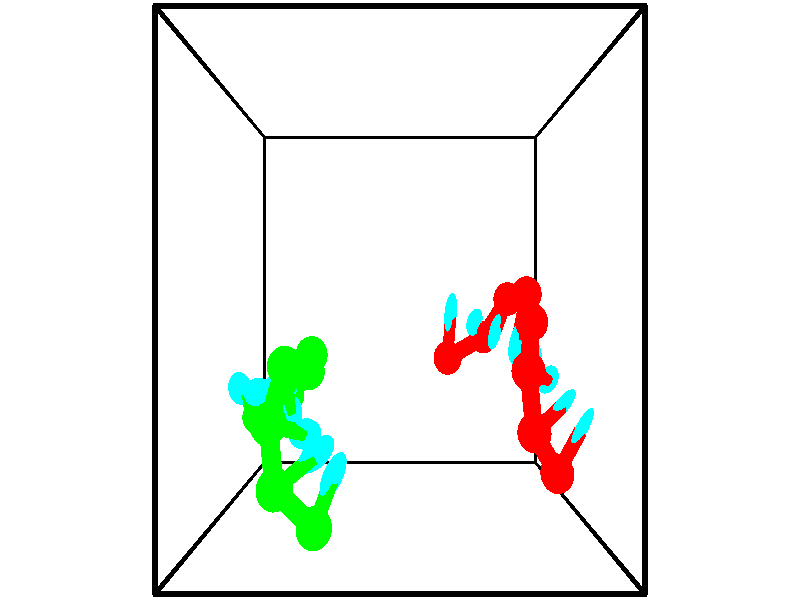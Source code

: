// switches for output
#declare DRAW_BASES = 1; // possible values are 0, 1; only relevant for DNA ribbons
#declare DRAW_BASES_TYPE = 3; // possible values are 1, 2, 3; only relevant for DNA ribbons
#declare DRAW_FOG = 0; // set to 1 to enable fog

#include "colors.inc"

#include "transforms.inc"
background { rgb <1, 1, 1>}

#default {
   normal{
       ripples 0.25
       frequency 0.20
       turbulence 0.2
       lambda 5
   }
	finish {
		phong 0.1
		phong_size 40.
	}
}

// original window dimensions: 1024x640


// camera settings

camera {
	sky <-0, 1, 0>
	up <-0, 1, 0>
	right 1.6 * <1, 0, 0>
	location <2.5, 2.5, 11.1562>
	look_at <2.5, 2.5, 2.5>
	direction <0, 0, -8.6562>
	angle 67.0682
}


# declare cpy_camera_pos = <2.5, 2.5, 11.1562>;
# if (DRAW_FOG = 1)
fog {
	fog_type 2
	up vnormalize(cpy_camera_pos)
	color rgbt<1,1,1,0.3>
	distance 1e-5
	fog_alt 3e-3
	fog_offset 4
}
# end


// LIGHTS

# declare lum = 6;
global_settings {
	ambient_light rgb lum * <0.05, 0.05, 0.05>
	max_trace_level 15
}# declare cpy_direct_light_amount = 0.25;
light_source
{	1000 * <-1, -1, 1>,
	rgb lum * cpy_direct_light_amount
	parallel
}

light_source
{	1000 * <1, 1, -1>,
	rgb lum * cpy_direct_light_amount
	parallel
}

// strand 0

// nucleotide -1

// particle -1
sphere {
	<3.350789, 1.639598, 0.383989> 0.250000
	pigment { color rgbt <1,0,0,0> }
	no_shadow
}
cylinder {
	<3.373085, 2.022583, 0.497238>,  <3.386463, 2.252374, 0.565188>, 0.100000
	pigment { color rgbt <1,0,0,0> }
	no_shadow
}
cylinder {
	<3.373085, 2.022583, 0.497238>,  <3.350789, 1.639598, 0.383989>, 0.100000
	pigment { color rgbt <1,0,0,0> }
	no_shadow
}

// particle -1
sphere {
	<3.373085, 2.022583, 0.497238> 0.100000
	pigment { color rgbt <1,0,0,0> }
	no_shadow
}
sphere {
	0, 1
	scale<0.080000,0.200000,0.300000>
	matrix <0.867926, -0.186638, 0.460294,
		0.493556, 0.220073, -0.841410,
		0.055741, 0.957462, 0.283123,
		3.389807, 2.309822, 0.582175>
	pigment { color rgbt <0,1,1,0> }
	no_shadow
}
cylinder {
	<4.033593, 1.934745, 0.063576>,  <3.350789, 1.639598, 0.383989>, 0.130000
	pigment { color rgbt <1,0,0,0> }
	no_shadow
}

// nucleotide -1

// particle -1
sphere {
	<4.033593, 1.934745, 0.063576> 0.250000
	pigment { color rgbt <1,0,0,0> }
	no_shadow
}
cylinder {
	<3.896992, 2.073441, 0.413010>,  <3.815031, 2.156658, 0.622670>, 0.100000
	pigment { color rgbt <1,0,0,0> }
	no_shadow
}
cylinder {
	<3.896992, 2.073441, 0.413010>,  <4.033593, 1.934745, 0.063576>, 0.100000
	pigment { color rgbt <1,0,0,0> }
	no_shadow
}

// particle -1
sphere {
	<3.896992, 2.073441, 0.413010> 0.100000
	pigment { color rgbt <1,0,0,0> }
	no_shadow
}
sphere {
	0, 1
	scale<0.080000,0.200000,0.300000>
	matrix <0.774077, -0.423414, 0.470664,
		0.533085, 0.836955, -0.123804,
		-0.341504, 0.346738, 0.873583,
		3.794540, 2.177462, 0.675085>
	pigment { color rgbt <0,1,1,0> }
	no_shadow
}
cylinder {
	<4.421849, 2.514203, 0.369529>,  <4.033593, 1.934745, 0.063576>, 0.130000
	pigment { color rgbt <1,0,0,0> }
	no_shadow
}

// nucleotide -1

// particle -1
sphere {
	<4.421849, 2.514203, 0.369529> 0.250000
	pigment { color rgbt <1,0,0,0> }
	no_shadow
}
cylinder {
	<4.257458, 2.246185, 0.616798>,  <4.158823, 2.085375, 0.765160>, 0.100000
	pigment { color rgbt <1,0,0,0> }
	no_shadow
}
cylinder {
	<4.257458, 2.246185, 0.616798>,  <4.421849, 2.514203, 0.369529>, 0.100000
	pigment { color rgbt <1,0,0,0> }
	no_shadow
}

// particle -1
sphere {
	<4.257458, 2.246185, 0.616798> 0.100000
	pigment { color rgbt <1,0,0,0> }
	no_shadow
}
sphere {
	0, 1
	scale<0.080000,0.200000,0.300000>
	matrix <0.887665, -0.139612, 0.438815,
		-0.207722, 0.729074, 0.652152,
		-0.410977, -0.670044, 0.618173,
		4.134165, 2.045172, 0.802250>
	pigment { color rgbt <0,1,1,0> }
	no_shadow
}
cylinder {
	<4.606506, 2.579401, 1.085506>,  <4.421849, 2.514203, 0.369529>, 0.130000
	pigment { color rgbt <1,0,0,0> }
	no_shadow
}

// nucleotide -1

// particle -1
sphere {
	<4.606506, 2.579401, 1.085506> 0.250000
	pigment { color rgbt <1,0,0,0> }
	no_shadow
}
cylinder {
	<4.525154, 2.189743, 1.046150>,  <4.476343, 1.955949, 1.022537>, 0.100000
	pigment { color rgbt <1,0,0,0> }
	no_shadow
}
cylinder {
	<4.525154, 2.189743, 1.046150>,  <4.606506, 2.579401, 1.085506>, 0.100000
	pigment { color rgbt <1,0,0,0> }
	no_shadow
}

// particle -1
sphere {
	<4.525154, 2.189743, 1.046150> 0.100000
	pigment { color rgbt <1,0,0,0> }
	no_shadow
}
sphere {
	0, 1
	scale<0.080000,0.200000,0.300000>
	matrix <0.699509, -0.214880, 0.681552,
		-0.685072, 0.069790, 0.725125,
		-0.203381, -0.974144, -0.098390,
		4.464140, 1.897500, 1.016633>
	pigment { color rgbt <0,1,1,0> }
	no_shadow
}
cylinder {
	<4.558222, 2.211166, 1.717926>,  <4.606506, 2.579401, 1.085506>, 0.130000
	pigment { color rgbt <1,0,0,0> }
	no_shadow
}

// nucleotide -1

// particle -1
sphere {
	<4.558222, 2.211166, 1.717926> 0.250000
	pigment { color rgbt <1,0,0,0> }
	no_shadow
}
cylinder {
	<4.622005, 1.904587, 1.469048>,  <4.660275, 1.720639, 1.319720>, 0.100000
	pigment { color rgbt <1,0,0,0> }
	no_shadow
}
cylinder {
	<4.622005, 1.904587, 1.469048>,  <4.558222, 2.211166, 1.717926>, 0.100000
	pigment { color rgbt <1,0,0,0> }
	no_shadow
}

// particle -1
sphere {
	<4.622005, 1.904587, 1.469048> 0.100000
	pigment { color rgbt <1,0,0,0> }
	no_shadow
}
sphere {
	0, 1
	scale<0.080000,0.200000,0.300000>
	matrix <0.635692, -0.402483, 0.658713,
		-0.755294, -0.500563, 0.423046,
		0.159459, -0.766449, -0.622196,
		4.669843, 1.674652, 1.282389>
	pigment { color rgbt <0,1,1,0> }
	no_shadow
}
cylinder {
	<4.423493, 1.611878, 2.119135>,  <4.558222, 2.211166, 1.717926>, 0.130000
	pigment { color rgbt <1,0,0,0> }
	no_shadow
}

// nucleotide -1

// particle -1
sphere {
	<4.423493, 1.611878, 2.119135> 0.250000
	pigment { color rgbt <1,0,0,0> }
	no_shadow
}
cylinder {
	<4.666645, 1.518478, 1.815567>,  <4.812536, 1.462439, 1.633426>, 0.100000
	pigment { color rgbt <1,0,0,0> }
	no_shadow
}
cylinder {
	<4.666645, 1.518478, 1.815567>,  <4.423493, 1.611878, 2.119135>, 0.100000
	pigment { color rgbt <1,0,0,0> }
	no_shadow
}

// particle -1
sphere {
	<4.666645, 1.518478, 1.815567> 0.100000
	pigment { color rgbt <1,0,0,0> }
	no_shadow
}
sphere {
	0, 1
	scale<0.080000,0.200000,0.300000>
	matrix <0.658045, -0.386742, 0.646071,
		-0.444364, -0.892137, -0.081439,
		0.607880, -0.233500, -0.758921,
		4.849009, 1.448429, 1.587891>
	pigment { color rgbt <0,1,1,0> }
	no_shadow
}
cylinder {
	<4.515779, 0.837515, 2.100080>,  <4.423493, 1.611878, 2.119135>, 0.130000
	pigment { color rgbt <1,0,0,0> }
	no_shadow
}

// nucleotide -1

// particle -1
sphere {
	<4.515779, 0.837515, 2.100080> 0.250000
	pigment { color rgbt <1,0,0,0> }
	no_shadow
}
cylinder {
	<4.816097, 1.009125, 1.899185>,  <4.996289, 1.112091, 1.778649>, 0.100000
	pigment { color rgbt <1,0,0,0> }
	no_shadow
}
cylinder {
	<4.816097, 1.009125, 1.899185>,  <4.515779, 0.837515, 2.100080>, 0.100000
	pigment { color rgbt <1,0,0,0> }
	no_shadow
}

// particle -1
sphere {
	<4.816097, 1.009125, 1.899185> 0.100000
	pigment { color rgbt <1,0,0,0> }
	no_shadow
}
sphere {
	0, 1
	scale<0.080000,0.200000,0.300000>
	matrix <0.660156, -0.513044, 0.548617,
		-0.022298, -0.743454, -0.668416,
		0.750797, 0.429025, -0.502236,
		5.041337, 1.137832, 1.748514>
	pigment { color rgbt <0,1,1,0> }
	no_shadow
}
cylinder {
	<4.892369, 0.299282, 1.975697>,  <4.515779, 0.837515, 2.100080>, 0.130000
	pigment { color rgbt <1,0,0,0> }
	no_shadow
}

// nucleotide -1

// particle -1
sphere {
	<4.892369, 0.299282, 1.975697> 0.250000
	pigment { color rgbt <1,0,0,0> }
	no_shadow
}
cylinder {
	<5.125126, 0.620483, 1.924179>,  <5.264780, 0.813204, 1.893268>, 0.100000
	pigment { color rgbt <1,0,0,0> }
	no_shadow
}
cylinder {
	<5.125126, 0.620483, 1.924179>,  <4.892369, 0.299282, 1.975697>, 0.100000
	pigment { color rgbt <1,0,0,0> }
	no_shadow
}

// particle -1
sphere {
	<5.125126, 0.620483, 1.924179> 0.100000
	pigment { color rgbt <1,0,0,0> }
	no_shadow
}
sphere {
	0, 1
	scale<0.080000,0.200000,0.300000>
	matrix <0.733075, -0.449323, 0.510597,
		0.352141, -0.391528, -0.850119,
		0.581891, 0.803004, -0.128794,
		5.299693, 0.861385, 1.885541>
	pigment { color rgbt <0,1,1,0> }
	no_shadow
}
// strand 1

// nucleotide -1

// particle -1
sphere {
	<1.303876, -0.144217, 2.777794> 0.250000
	pigment { color rgbt <0,1,0,0> }
	no_shadow
}
cylinder {
	<1.463766, 0.218994, 2.827927>,  <1.559699, 0.436921, 2.858006>, 0.100000
	pigment { color rgbt <0,1,0,0> }
	no_shadow
}
cylinder {
	<1.463766, 0.218994, 2.827927>,  <1.303876, -0.144217, 2.777794>, 0.100000
	pigment { color rgbt <0,1,0,0> }
	no_shadow
}

// particle -1
sphere {
	<1.463766, 0.218994, 2.827927> 0.100000
	pigment { color rgbt <0,1,0,0> }
	no_shadow
}
sphere {
	0, 1
	scale<0.080000,0.200000,0.300000>
	matrix <-0.702905, 0.391402, -0.593911,
		-0.588342, 0.149304, 0.794709,
		0.399724, 0.908027, 0.125332,
		1.583683, 0.491402, 2.865526>
	pigment { color rgbt <0,1,1,0> }
	no_shadow
}
cylinder {
	<0.769533, 0.322902, 2.848945>,  <1.303876, -0.144217, 2.777794>, 0.130000
	pigment { color rgbt <0,1,0,0> }
	no_shadow
}

// nucleotide -1

// particle -1
sphere {
	<0.769533, 0.322902, 2.848945> 0.250000
	pigment { color rgbt <0,1,0,0> }
	no_shadow
}
cylinder {
	<1.079381, 0.522018, 2.692909>,  <1.265290, 0.641488, 2.599288>, 0.100000
	pigment { color rgbt <0,1,0,0> }
	no_shadow
}
cylinder {
	<1.079381, 0.522018, 2.692909>,  <0.769533, 0.322902, 2.848945>, 0.100000
	pigment { color rgbt <0,1,0,0> }
	no_shadow
}

// particle -1
sphere {
	<1.079381, 0.522018, 2.692909> 0.100000
	pigment { color rgbt <0,1,0,0> }
	no_shadow
}
sphere {
	0, 1
	scale<0.080000,0.200000,0.300000>
	matrix <-0.569700, 0.281415, -0.772170,
		-0.274602, 0.820372, 0.501581,
		0.774619, 0.497791, -0.390089,
		1.311767, 0.671356, 2.575882>
	pigment { color rgbt <0,1,1,0> }
	no_shadow
}
cylinder {
	<0.691307, 1.078832, 2.863706>,  <0.769533, 0.322902, 2.848945>, 0.130000
	pigment { color rgbt <0,1,0,0> }
	no_shadow
}

// nucleotide -1

// particle -1
sphere {
	<0.691307, 1.078832, 2.863706> 0.250000
	pigment { color rgbt <0,1,0,0> }
	no_shadow
}
cylinder {
	<0.934485, 0.959549, 2.569366>,  <1.080393, 0.887979, 2.392763>, 0.100000
	pigment { color rgbt <0,1,0,0> }
	no_shadow
}
cylinder {
	<0.934485, 0.959549, 2.569366>,  <0.691307, 1.078832, 2.863706>, 0.100000
	pigment { color rgbt <0,1,0,0> }
	no_shadow
}

// particle -1
sphere {
	<0.934485, 0.959549, 2.569366> 0.100000
	pigment { color rgbt <0,1,0,0> }
	no_shadow
}
sphere {
	0, 1
	scale<0.080000,0.200000,0.300000>
	matrix <-0.664930, 0.315256, -0.677113,
		0.433900, 0.900937, -0.006627,
		0.607947, -0.298206, -0.735849,
		1.116869, 0.870087, 2.348612>
	pigment { color rgbt <0,1,1,0> }
	no_shadow
}
cylinder {
	<0.814183, 1.692528, 2.352120>,  <0.691307, 1.078832, 2.863706>, 0.130000
	pigment { color rgbt <0,1,0,0> }
	no_shadow
}

// nucleotide -1

// particle -1
sphere {
	<0.814183, 1.692528, 2.352120> 0.250000
	pigment { color rgbt <0,1,0,0> }
	no_shadow
}
cylinder {
	<0.832696, 1.325348, 2.194527>,  <0.843804, 1.105040, 2.099970>, 0.100000
	pigment { color rgbt <0,1,0,0> }
	no_shadow
}
cylinder {
	<0.832696, 1.325348, 2.194527>,  <0.814183, 1.692528, 2.352120>, 0.100000
	pigment { color rgbt <0,1,0,0> }
	no_shadow
}

// particle -1
sphere {
	<0.832696, 1.325348, 2.194527> 0.100000
	pigment { color rgbt <0,1,0,0> }
	no_shadow
}
sphere {
	0, 1
	scale<0.080000,0.200000,0.300000>
	matrix <-0.606718, 0.287493, -0.741108,
		0.793568, 0.273338, -0.543632,
		0.046282, -0.917951, -0.393985,
		0.846581, 1.049963, 2.076331>
	pigment { color rgbt <0,1,1,0> }
	no_shadow
}
cylinder {
	<1.108881, 1.775887, 1.662660>,  <0.814183, 1.692528, 2.352120>, 0.130000
	pigment { color rgbt <0,1,0,0> }
	no_shadow
}

// nucleotide -1

// particle -1
sphere {
	<1.108881, 1.775887, 1.662660> 0.250000
	pigment { color rgbt <0,1,0,0> }
	no_shadow
}
cylinder {
	<0.857176, 1.469147, 1.713203>,  <0.706152, 1.285102, 1.743529>, 0.100000
	pigment { color rgbt <0,1,0,0> }
	no_shadow
}
cylinder {
	<0.857176, 1.469147, 1.713203>,  <1.108881, 1.775887, 1.662660>, 0.100000
	pigment { color rgbt <0,1,0,0> }
	no_shadow
}

// particle -1
sphere {
	<0.857176, 1.469147, 1.713203> 0.100000
	pigment { color rgbt <0,1,0,0> }
	no_shadow
}
sphere {
	0, 1
	scale<0.080000,0.200000,0.300000>
	matrix <-0.603033, 0.379195, -0.701827,
		0.490284, -0.517832, -0.701051,
		-0.629263, -0.766852, 0.126357,
		0.668397, 1.239092, 1.751111>
	pigment { color rgbt <0,1,1,0> }
	no_shadow
}
cylinder {
	<0.974974, 1.483722, 0.941655>,  <1.108881, 1.775887, 1.662660>, 0.130000
	pigment { color rgbt <0,1,0,0> }
	no_shadow
}

// nucleotide -1

// particle -1
sphere {
	<0.974974, 1.483722, 0.941655> 0.250000
	pigment { color rgbt <0,1,0,0> }
	no_shadow
}
cylinder {
	<0.684659, 1.385391, 1.198654>,  <0.510470, 1.326393, 1.352853>, 0.100000
	pigment { color rgbt <0,1,0,0> }
	no_shadow
}
cylinder {
	<0.684659, 1.385391, 1.198654>,  <0.974974, 1.483722, 0.941655>, 0.100000
	pigment { color rgbt <0,1,0,0> }
	no_shadow
}

// particle -1
sphere {
	<0.684659, 1.385391, 1.198654> 0.100000
	pigment { color rgbt <0,1,0,0> }
	no_shadow
}
sphere {
	0, 1
	scale<0.080000,0.200000,0.300000>
	matrix <-0.687589, 0.288168, -0.666468,
		-0.021313, -0.925489, -0.378176,
		-0.725787, -0.245825, 0.642498,
		0.466923, 1.311643, 1.391403>
	pigment { color rgbt <0,1,1,0> }
	no_shadow
}
cylinder {
	<0.568757, 1.109920, 0.567255>,  <0.974974, 1.483722, 0.941655>, 0.130000
	pigment { color rgbt <0,1,0,0> }
	no_shadow
}

// nucleotide -1

// particle -1
sphere {
	<0.568757, 1.109920, 0.567255> 0.250000
	pigment { color rgbt <0,1,0,0> }
	no_shadow
}
cylinder {
	<0.325274, 1.174118, 0.878052>,  <0.179185, 1.212637, 1.064530>, 0.100000
	pigment { color rgbt <0,1,0,0> }
	no_shadow
}
cylinder {
	<0.325274, 1.174118, 0.878052>,  <0.568757, 1.109920, 0.567255>, 0.100000
	pigment { color rgbt <0,1,0,0> }
	no_shadow
}

// particle -1
sphere {
	<0.325274, 1.174118, 0.878052> 0.100000
	pigment { color rgbt <0,1,0,0> }
	no_shadow
}
sphere {
	0, 1
	scale<0.080000,0.200000,0.300000>
	matrix <-0.774013, 0.095019, -0.625999,
		-0.174299, -0.982452, 0.066387,
		-0.608706, 0.160495, 0.776992,
		0.142662, 1.222267, 1.111150>
	pigment { color rgbt <0,1,1,0> }
	no_shadow
}
cylinder {
	<-0.046727, 0.768313, 0.418308>,  <0.568757, 1.109920, 0.567255>, 0.130000
	pigment { color rgbt <0,1,0,0> }
	no_shadow
}

// nucleotide -1

// particle -1
sphere {
	<-0.046727, 0.768313, 0.418308> 0.250000
	pigment { color rgbt <0,1,0,0> }
	no_shadow
}
cylinder {
	<-0.143656, 1.041763, 0.693680>,  <-0.201814, 1.205833, 0.858903>, 0.100000
	pigment { color rgbt <0,1,0,0> }
	no_shadow
}
cylinder {
	<-0.143656, 1.041763, 0.693680>,  <-0.046727, 0.768313, 0.418308>, 0.100000
	pigment { color rgbt <0,1,0,0> }
	no_shadow
}

// particle -1
sphere {
	<-0.143656, 1.041763, 0.693680> 0.100000
	pigment { color rgbt <0,1,0,0> }
	no_shadow
}
sphere {
	0, 1
	scale<0.080000,0.200000,0.300000>
	matrix <-0.749525, 0.318640, -0.580243,
		-0.616030, -0.656601, 0.435180,
		-0.242322, 0.683625, 0.688431,
		-0.216353, 1.246851, 0.900209>
	pigment { color rgbt <0,1,1,0> }
	no_shadow
}
// box output
cylinder {
	<0.000000, 0.000000, 0.000000>,  <5.000000, 0.000000, 0.000000>, 0.025000
	pigment { color rgbt <0,0,0,0> }
	no_shadow
}
cylinder {
	<0.000000, 0.000000, 0.000000>,  <0.000000, 5.000000, 0.000000>, 0.025000
	pigment { color rgbt <0,0,0,0> }
	no_shadow
}
cylinder {
	<0.000000, 0.000000, 0.000000>,  <0.000000, 0.000000, 5.000000>, 0.025000
	pigment { color rgbt <0,0,0,0> }
	no_shadow
}
cylinder {
	<5.000000, 5.000000, 5.000000>,  <0.000000, 5.000000, 5.000000>, 0.025000
	pigment { color rgbt <0,0,0,0> }
	no_shadow
}
cylinder {
	<5.000000, 5.000000, 5.000000>,  <5.000000, 0.000000, 5.000000>, 0.025000
	pigment { color rgbt <0,0,0,0> }
	no_shadow
}
cylinder {
	<5.000000, 5.000000, 5.000000>,  <5.000000, 5.000000, 0.000000>, 0.025000
	pigment { color rgbt <0,0,0,0> }
	no_shadow
}
cylinder {
	<0.000000, 0.000000, 5.000000>,  <0.000000, 5.000000, 5.000000>, 0.025000
	pigment { color rgbt <0,0,0,0> }
	no_shadow
}
cylinder {
	<0.000000, 0.000000, 5.000000>,  <5.000000, 0.000000, 5.000000>, 0.025000
	pigment { color rgbt <0,0,0,0> }
	no_shadow
}
cylinder {
	<5.000000, 5.000000, 0.000000>,  <0.000000, 5.000000, 0.000000>, 0.025000
	pigment { color rgbt <0,0,0,0> }
	no_shadow
}
cylinder {
	<5.000000, 5.000000, 0.000000>,  <5.000000, 0.000000, 0.000000>, 0.025000
	pigment { color rgbt <0,0,0,0> }
	no_shadow
}
cylinder {
	<5.000000, 0.000000, 5.000000>,  <5.000000, 0.000000, 0.000000>, 0.025000
	pigment { color rgbt <0,0,0,0> }
	no_shadow
}
cylinder {
	<0.000000, 5.000000, 0.000000>,  <0.000000, 5.000000, 5.000000>, 0.025000
	pigment { color rgbt <0,0,0,0> }
	no_shadow
}
// end of box output
